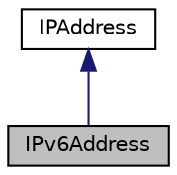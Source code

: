 digraph "IPv6Address"
{
 // LATEX_PDF_SIZE
  edge [fontname="Helvetica",fontsize="10",labelfontname="Helvetica",labelfontsize="10"];
  node [fontname="Helvetica",fontsize="10",shape=record];
  Node1 [label="IPv6Address",height=0.2,width=0.4,color="black", fillcolor="grey75", style="filled", fontcolor="black",tooltip="Represents an IPv6 address."];
  Node2 -> Node1 [dir="back",color="midnightblue",fontsize="10",style="solid",fontname="Helvetica"];
  Node2 [label="IPAddress",height=0.2,width=0.4,color="black", fillcolor="white", style="filled",URL="$classIPAddress.html",tooltip="Abstract base class representing an IP address."];
}
